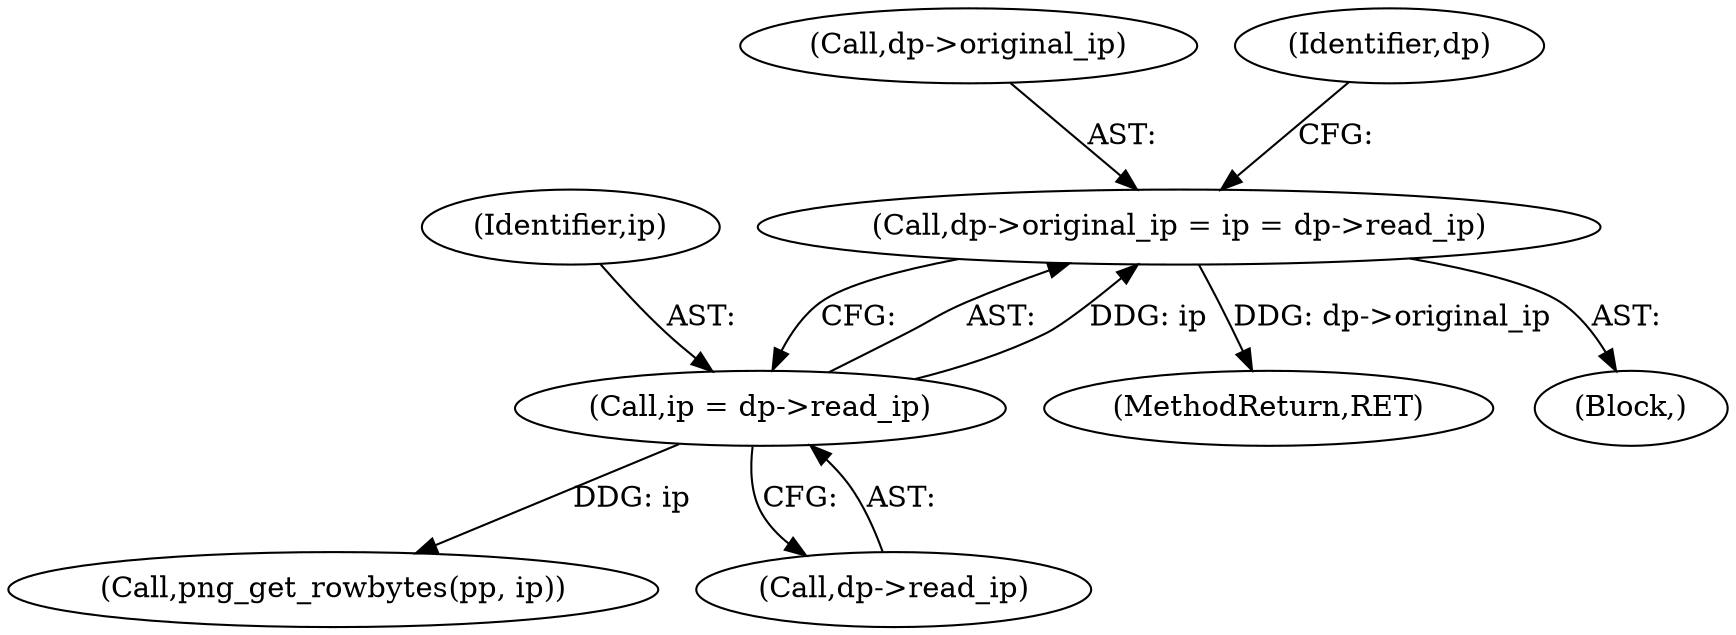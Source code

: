 digraph "0_Android_9d4853418ab2f754c2b63e091c29c5529b8b86ca_25@API" {
"1000137" [label="(Call,dp->original_ip = ip = dp->read_ip)"];
"1000141" [label="(Call,ip = dp->read_ip)"];
"1000155" [label="(Call,png_get_rowbytes(pp, ip))"];
"1000138" [label="(Call,dp->original_ip)"];
"1000141" [label="(Call,ip = dp->read_ip)"];
"1000388" [label="(MethodReturn,RET)"];
"1000136" [label="(Block,)"];
"1000143" [label="(Call,dp->read_ip)"];
"1000142" [label="(Identifier,ip)"];
"1000148" [label="(Identifier,dp)"];
"1000137" [label="(Call,dp->original_ip = ip = dp->read_ip)"];
"1000137" -> "1000136"  [label="AST: "];
"1000137" -> "1000141"  [label="CFG: "];
"1000138" -> "1000137"  [label="AST: "];
"1000141" -> "1000137"  [label="AST: "];
"1000148" -> "1000137"  [label="CFG: "];
"1000137" -> "1000388"  [label="DDG: dp->original_ip"];
"1000141" -> "1000137"  [label="DDG: ip"];
"1000141" -> "1000143"  [label="CFG: "];
"1000142" -> "1000141"  [label="AST: "];
"1000143" -> "1000141"  [label="AST: "];
"1000141" -> "1000155"  [label="DDG: ip"];
}
